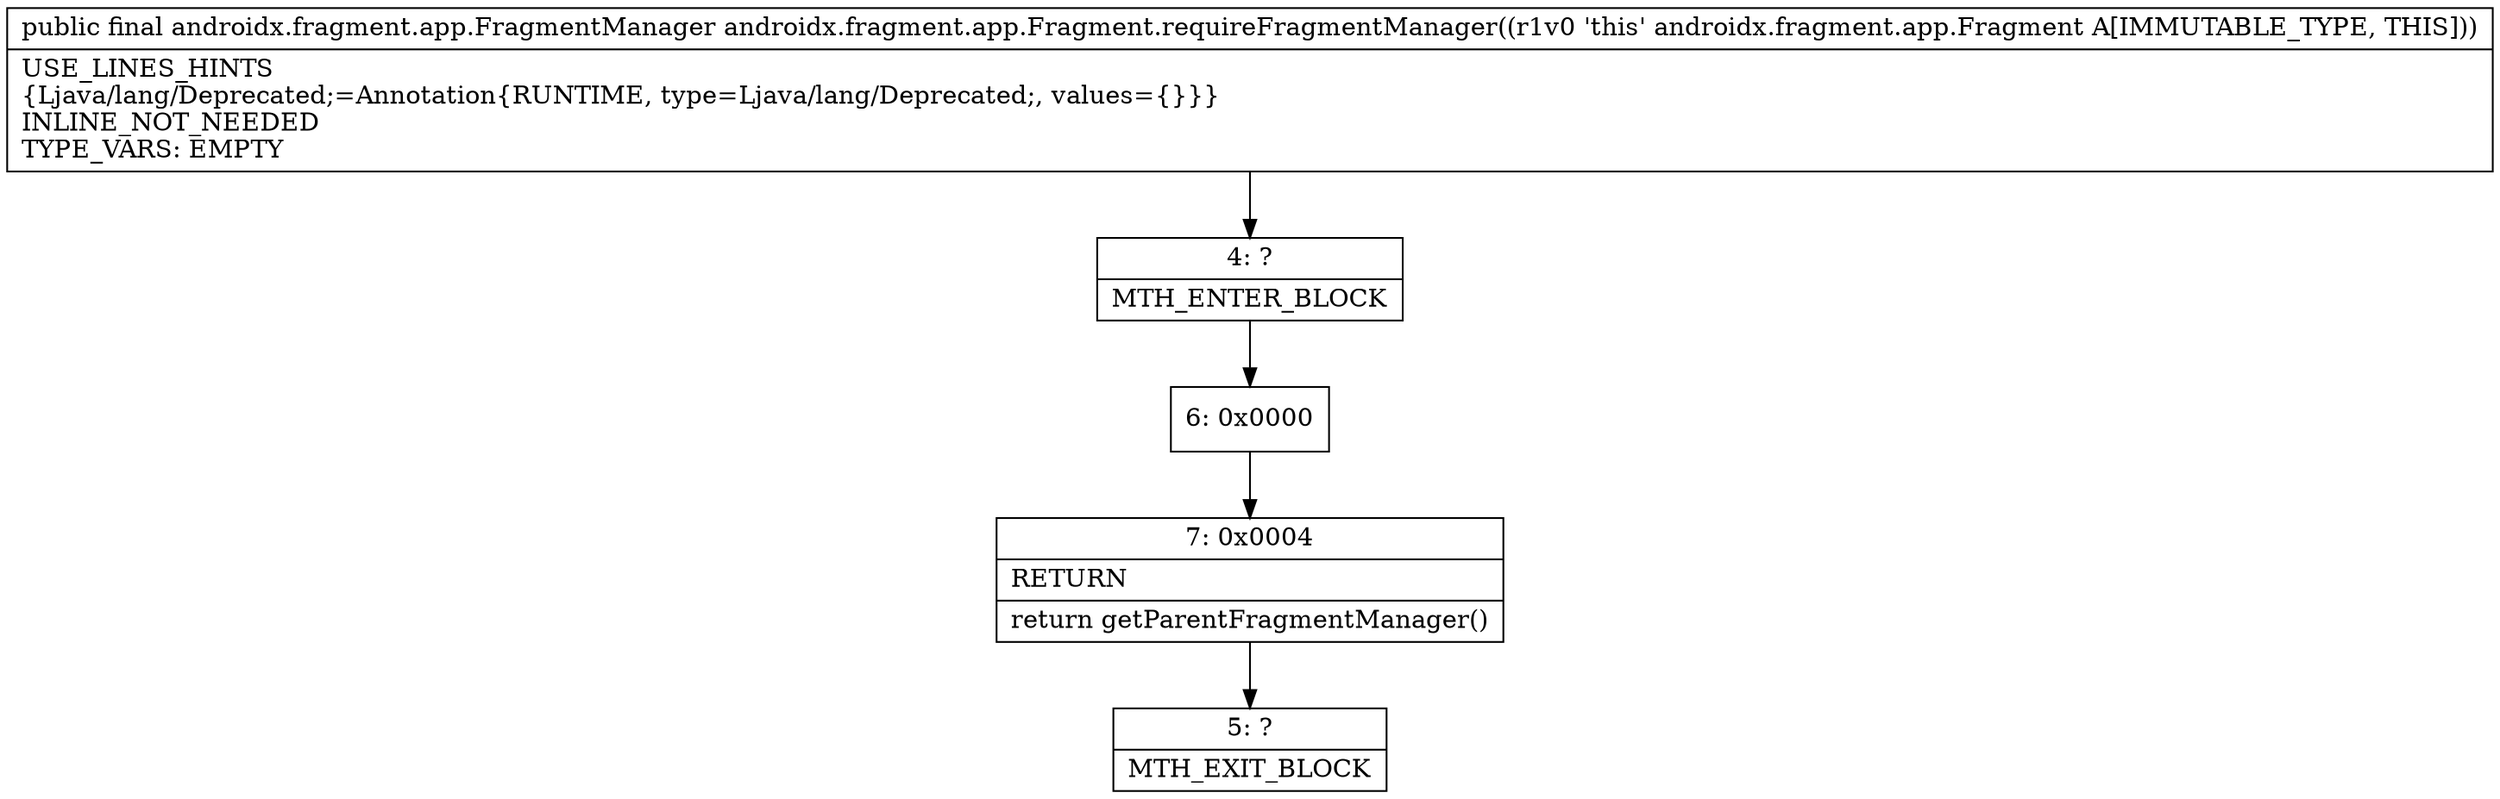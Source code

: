 digraph "CFG forandroidx.fragment.app.Fragment.requireFragmentManager()Landroidx\/fragment\/app\/FragmentManager;" {
Node_4 [shape=record,label="{4\:\ ?|MTH_ENTER_BLOCK\l}"];
Node_6 [shape=record,label="{6\:\ 0x0000}"];
Node_7 [shape=record,label="{7\:\ 0x0004|RETURN\l|return getParentFragmentManager()\l}"];
Node_5 [shape=record,label="{5\:\ ?|MTH_EXIT_BLOCK\l}"];
MethodNode[shape=record,label="{public final androidx.fragment.app.FragmentManager androidx.fragment.app.Fragment.requireFragmentManager((r1v0 'this' androidx.fragment.app.Fragment A[IMMUTABLE_TYPE, THIS]))  | USE_LINES_HINTS\l\{Ljava\/lang\/Deprecated;=Annotation\{RUNTIME, type=Ljava\/lang\/Deprecated;, values=\{\}\}\}\lINLINE_NOT_NEEDED\lTYPE_VARS: EMPTY\l}"];
MethodNode -> Node_4;Node_4 -> Node_6;
Node_6 -> Node_7;
Node_7 -> Node_5;
}

